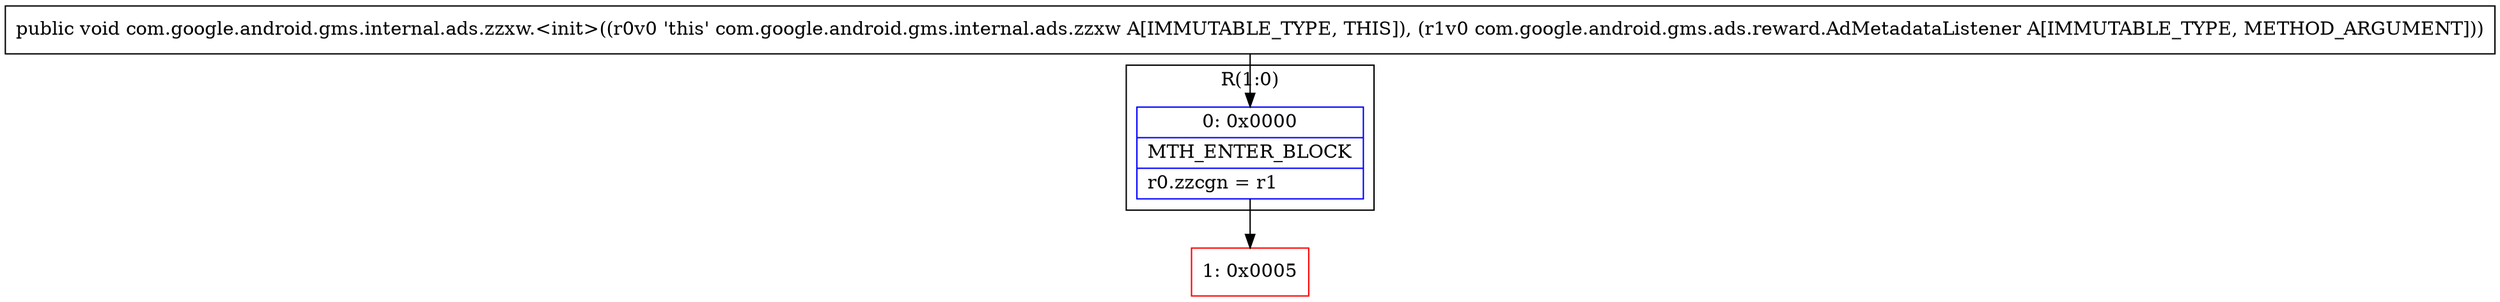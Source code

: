 digraph "CFG forcom.google.android.gms.internal.ads.zzxw.\<init\>(Lcom\/google\/android\/gms\/ads\/reward\/AdMetadataListener;)V" {
subgraph cluster_Region_523574473 {
label = "R(1:0)";
node [shape=record,color=blue];
Node_0 [shape=record,label="{0\:\ 0x0000|MTH_ENTER_BLOCK\l|r0.zzcgn = r1\l}"];
}
Node_1 [shape=record,color=red,label="{1\:\ 0x0005}"];
MethodNode[shape=record,label="{public void com.google.android.gms.internal.ads.zzxw.\<init\>((r0v0 'this' com.google.android.gms.internal.ads.zzxw A[IMMUTABLE_TYPE, THIS]), (r1v0 com.google.android.gms.ads.reward.AdMetadataListener A[IMMUTABLE_TYPE, METHOD_ARGUMENT])) }"];
MethodNode -> Node_0;
Node_0 -> Node_1;
}

